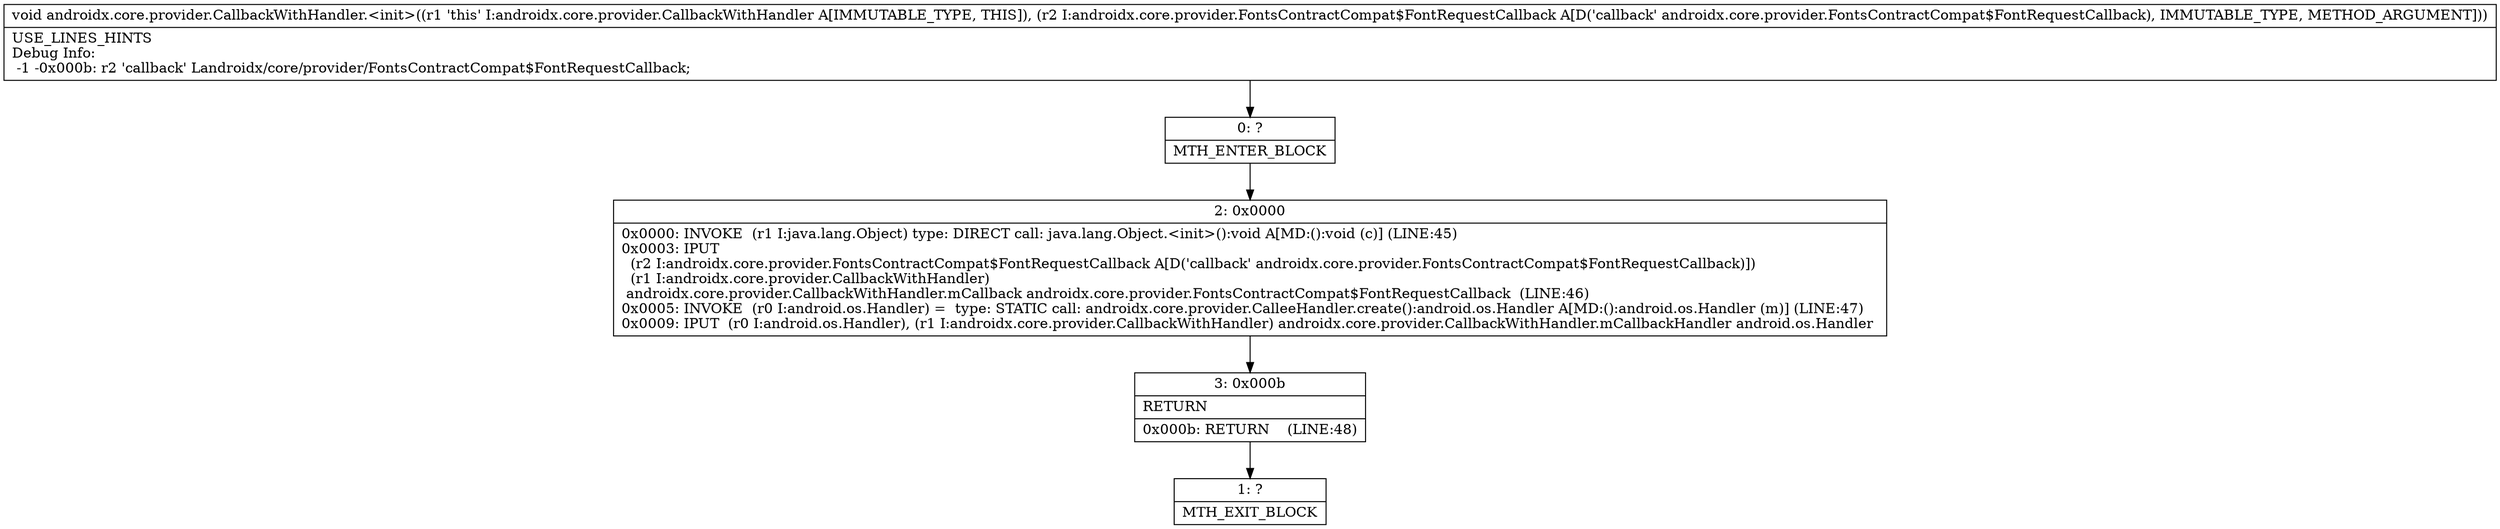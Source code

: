 digraph "CFG forandroidx.core.provider.CallbackWithHandler.\<init\>(Landroidx\/core\/provider\/FontsContractCompat$FontRequestCallback;)V" {
Node_0 [shape=record,label="{0\:\ ?|MTH_ENTER_BLOCK\l}"];
Node_2 [shape=record,label="{2\:\ 0x0000|0x0000: INVOKE  (r1 I:java.lang.Object) type: DIRECT call: java.lang.Object.\<init\>():void A[MD:():void (c)] (LINE:45)\l0x0003: IPUT  \l  (r2 I:androidx.core.provider.FontsContractCompat$FontRequestCallback A[D('callback' androidx.core.provider.FontsContractCompat$FontRequestCallback)])\l  (r1 I:androidx.core.provider.CallbackWithHandler)\l androidx.core.provider.CallbackWithHandler.mCallback androidx.core.provider.FontsContractCompat$FontRequestCallback  (LINE:46)\l0x0005: INVOKE  (r0 I:android.os.Handler) =  type: STATIC call: androidx.core.provider.CalleeHandler.create():android.os.Handler A[MD:():android.os.Handler (m)] (LINE:47)\l0x0009: IPUT  (r0 I:android.os.Handler), (r1 I:androidx.core.provider.CallbackWithHandler) androidx.core.provider.CallbackWithHandler.mCallbackHandler android.os.Handler \l}"];
Node_3 [shape=record,label="{3\:\ 0x000b|RETURN\l|0x000b: RETURN    (LINE:48)\l}"];
Node_1 [shape=record,label="{1\:\ ?|MTH_EXIT_BLOCK\l}"];
MethodNode[shape=record,label="{void androidx.core.provider.CallbackWithHandler.\<init\>((r1 'this' I:androidx.core.provider.CallbackWithHandler A[IMMUTABLE_TYPE, THIS]), (r2 I:androidx.core.provider.FontsContractCompat$FontRequestCallback A[D('callback' androidx.core.provider.FontsContractCompat$FontRequestCallback), IMMUTABLE_TYPE, METHOD_ARGUMENT]))  | USE_LINES_HINTS\lDebug Info:\l  \-1 \-0x000b: r2 'callback' Landroidx\/core\/provider\/FontsContractCompat$FontRequestCallback;\l}"];
MethodNode -> Node_0;Node_0 -> Node_2;
Node_2 -> Node_3;
Node_3 -> Node_1;
}

